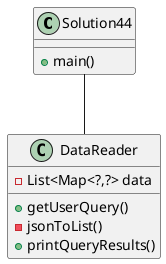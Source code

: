 @startuml
'https://plantuml.com/sequence-diagram

class Solution44{
+main()
}
class DataReader{
-List<Map<?,?> data
+getUserQuery()
-jsonToList()
+printQueryResults()
}
Solution44 -- DataReader
@enduml
